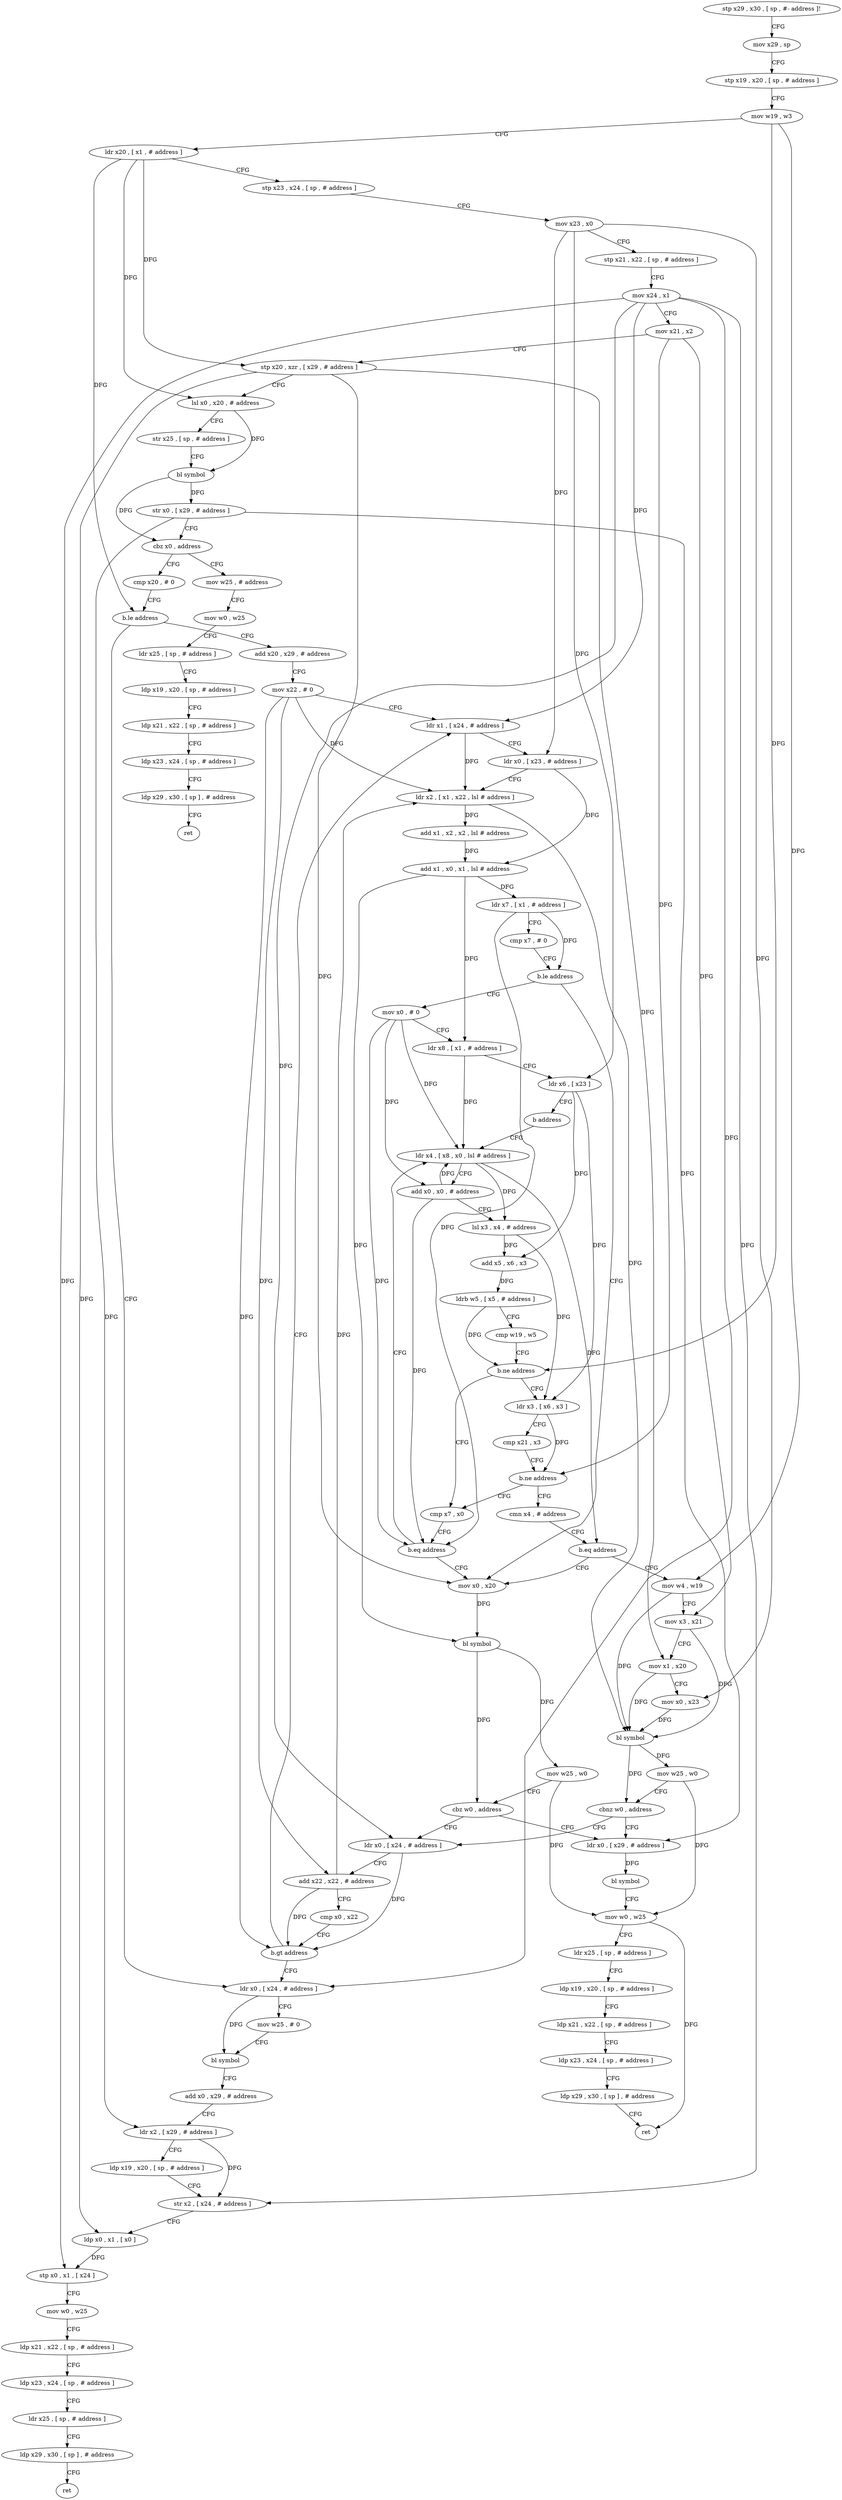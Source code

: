 digraph "func" {
"4245520" [label = "stp x29 , x30 , [ sp , #- address ]!" ]
"4245524" [label = "mov x29 , sp" ]
"4245528" [label = "stp x19 , x20 , [ sp , # address ]" ]
"4245532" [label = "mov w19 , w3" ]
"4245536" [label = "ldr x20 , [ x1 , # address ]" ]
"4245540" [label = "stp x23 , x24 , [ sp , # address ]" ]
"4245544" [label = "mov x23 , x0" ]
"4245548" [label = "stp x21 , x22 , [ sp , # address ]" ]
"4245552" [label = "mov x24 , x1" ]
"4245556" [label = "mov x21 , x2" ]
"4245560" [label = "stp x20 , xzr , [ x29 , # address ]" ]
"4245564" [label = "lsl x0 , x20 , # address" ]
"4245568" [label = "str x25 , [ sp , # address ]" ]
"4245572" [label = "bl symbol" ]
"4245576" [label = "str x0 , [ x29 , # address ]" ]
"4245580" [label = "cbz x0 , address" ]
"4245860" [label = "mov w25 , # address" ]
"4245584" [label = "cmp x20 , # 0" ]
"4245864" [label = "mov w0 , w25" ]
"4245868" [label = "ldr x25 , [ sp , # address ]" ]
"4245872" [label = "ldp x19 , x20 , [ sp , # address ]" ]
"4245876" [label = "ldp x21 , x22 , [ sp , # address ]" ]
"4245880" [label = "ldp x23 , x24 , [ sp , # address ]" ]
"4245884" [label = "ldp x29 , x30 , [ sp ] , # address" ]
"4245888" [label = "ret" ]
"4245588" [label = "b.le address" ]
"4245748" [label = "ldr x0 , [ x24 , # address ]" ]
"4245592" [label = "add x20 , x29 , # address" ]
"4245752" [label = "mov w25 , # 0" ]
"4245756" [label = "bl symbol" ]
"4245760" [label = "add x0 , x29 , # address" ]
"4245764" [label = "ldr x2 , [ x29 , # address ]" ]
"4245768" [label = "ldp x19 , x20 , [ sp , # address ]" ]
"4245772" [label = "str x2 , [ x24 , # address ]" ]
"4245776" [label = "ldp x0 , x1 , [ x0 ]" ]
"4245780" [label = "stp x0 , x1 , [ x24 ]" ]
"4245784" [label = "mov w0 , w25" ]
"4245788" [label = "ldp x21 , x22 , [ sp , # address ]" ]
"4245792" [label = "ldp x23 , x24 , [ sp , # address ]" ]
"4245796" [label = "ldr x25 , [ sp , # address ]" ]
"4245800" [label = "ldp x29 , x30 , [ sp ] , # address" ]
"4245804" [label = "ret" ]
"4245596" [label = "mov x22 , # 0" ]
"4245600" [label = "ldr x1 , [ x24 , # address ]" ]
"4245808" [label = "mov x0 , x20" ]
"4245812" [label = "bl symbol" ]
"4245816" [label = "mov w25 , w0" ]
"4245820" [label = "cbz w0 , address" ]
"4245732" [label = "ldr x0 , [ x24 , # address ]" ]
"4245824" [label = "ldr x0 , [ x29 , # address ]" ]
"4245632" [label = "mov x0 , # 0" ]
"4245636" [label = "ldr x8 , [ x1 , # address ]" ]
"4245640" [label = "ldr x6 , [ x23 ]" ]
"4245644" [label = "b address" ]
"4245656" [label = "ldr x4 , [ x8 , x0 , lsl # address ]" ]
"4245736" [label = "add x22 , x22 , # address" ]
"4245740" [label = "cmp x0 , x22" ]
"4245744" [label = "b.gt address" ]
"4245828" [label = "bl symbol" ]
"4245832" [label = "mov w0 , w25" ]
"4245836" [label = "ldr x25 , [ sp , # address ]" ]
"4245840" [label = "ldp x19 , x20 , [ sp , # address ]" ]
"4245844" [label = "ldp x21 , x22 , [ sp , # address ]" ]
"4245848" [label = "ldp x23 , x24 , [ sp , # address ]" ]
"4245852" [label = "ldp x29 , x30 , [ sp ] , # address" ]
"4245856" [label = "ret" ]
"4245660" [label = "add x0 , x0 , # address" ]
"4245664" [label = "lsl x3 , x4 , # address" ]
"4245668" [label = "add x5 , x6 , x3" ]
"4245672" [label = "ldrb w5 , [ x5 , # address ]" ]
"4245676" [label = "cmp w19 , w5" ]
"4245680" [label = "b.ne address" ]
"4245648" [label = "cmp x7 , x0" ]
"4245684" [label = "ldr x3 , [ x6 , x3 ]" ]
"4245604" [label = "ldr x0 , [ x23 , # address ]" ]
"4245608" [label = "ldr x2 , [ x1 , x22 , lsl # address ]" ]
"4245612" [label = "add x1 , x2 , x2 , lsl # address" ]
"4245616" [label = "add x1 , x0 , x1 , lsl # address" ]
"4245620" [label = "ldr x7 , [ x1 , # address ]" ]
"4245624" [label = "cmp x7 , # 0" ]
"4245628" [label = "b.le address" ]
"4245652" [label = "b.eq address" ]
"4245688" [label = "cmp x21 , x3" ]
"4245692" [label = "b.ne address" ]
"4245696" [label = "cmn x4 , # address" ]
"4245700" [label = "b.eq address" ]
"4245704" [label = "mov w4 , w19" ]
"4245708" [label = "mov x3 , x21" ]
"4245712" [label = "mov x1 , x20" ]
"4245716" [label = "mov x0 , x23" ]
"4245720" [label = "bl symbol" ]
"4245724" [label = "mov w25 , w0" ]
"4245728" [label = "cbnz w0 , address" ]
"4245520" -> "4245524" [ label = "CFG" ]
"4245524" -> "4245528" [ label = "CFG" ]
"4245528" -> "4245532" [ label = "CFG" ]
"4245532" -> "4245536" [ label = "CFG" ]
"4245532" -> "4245680" [ label = "DFG" ]
"4245532" -> "4245704" [ label = "DFG" ]
"4245536" -> "4245540" [ label = "CFG" ]
"4245536" -> "4245560" [ label = "DFG" ]
"4245536" -> "4245564" [ label = "DFG" ]
"4245536" -> "4245588" [ label = "DFG" ]
"4245540" -> "4245544" [ label = "CFG" ]
"4245544" -> "4245548" [ label = "CFG" ]
"4245544" -> "4245604" [ label = "DFG" ]
"4245544" -> "4245640" [ label = "DFG" ]
"4245544" -> "4245716" [ label = "DFG" ]
"4245548" -> "4245552" [ label = "CFG" ]
"4245552" -> "4245556" [ label = "CFG" ]
"4245552" -> "4245748" [ label = "DFG" ]
"4245552" -> "4245772" [ label = "DFG" ]
"4245552" -> "4245780" [ label = "DFG" ]
"4245552" -> "4245600" [ label = "DFG" ]
"4245552" -> "4245732" [ label = "DFG" ]
"4245556" -> "4245560" [ label = "CFG" ]
"4245556" -> "4245692" [ label = "DFG" ]
"4245556" -> "4245708" [ label = "DFG" ]
"4245560" -> "4245564" [ label = "CFG" ]
"4245560" -> "4245776" [ label = "DFG" ]
"4245560" -> "4245808" [ label = "DFG" ]
"4245560" -> "4245712" [ label = "DFG" ]
"4245564" -> "4245568" [ label = "CFG" ]
"4245564" -> "4245572" [ label = "DFG" ]
"4245568" -> "4245572" [ label = "CFG" ]
"4245572" -> "4245576" [ label = "DFG" ]
"4245572" -> "4245580" [ label = "DFG" ]
"4245576" -> "4245580" [ label = "CFG" ]
"4245576" -> "4245764" [ label = "DFG" ]
"4245576" -> "4245824" [ label = "DFG" ]
"4245580" -> "4245860" [ label = "CFG" ]
"4245580" -> "4245584" [ label = "CFG" ]
"4245860" -> "4245864" [ label = "CFG" ]
"4245584" -> "4245588" [ label = "CFG" ]
"4245864" -> "4245868" [ label = "CFG" ]
"4245868" -> "4245872" [ label = "CFG" ]
"4245872" -> "4245876" [ label = "CFG" ]
"4245876" -> "4245880" [ label = "CFG" ]
"4245880" -> "4245884" [ label = "CFG" ]
"4245884" -> "4245888" [ label = "CFG" ]
"4245588" -> "4245748" [ label = "CFG" ]
"4245588" -> "4245592" [ label = "CFG" ]
"4245748" -> "4245752" [ label = "CFG" ]
"4245748" -> "4245756" [ label = "DFG" ]
"4245592" -> "4245596" [ label = "CFG" ]
"4245752" -> "4245756" [ label = "CFG" ]
"4245756" -> "4245760" [ label = "CFG" ]
"4245760" -> "4245764" [ label = "CFG" ]
"4245764" -> "4245768" [ label = "CFG" ]
"4245764" -> "4245772" [ label = "DFG" ]
"4245768" -> "4245772" [ label = "CFG" ]
"4245772" -> "4245776" [ label = "CFG" ]
"4245776" -> "4245780" [ label = "DFG" ]
"4245780" -> "4245784" [ label = "CFG" ]
"4245784" -> "4245788" [ label = "CFG" ]
"4245788" -> "4245792" [ label = "CFG" ]
"4245792" -> "4245796" [ label = "CFG" ]
"4245796" -> "4245800" [ label = "CFG" ]
"4245800" -> "4245804" [ label = "CFG" ]
"4245596" -> "4245600" [ label = "CFG" ]
"4245596" -> "4245608" [ label = "DFG" ]
"4245596" -> "4245736" [ label = "DFG" ]
"4245596" -> "4245744" [ label = "DFG" ]
"4245600" -> "4245604" [ label = "CFG" ]
"4245600" -> "4245608" [ label = "DFG" ]
"4245808" -> "4245812" [ label = "DFG" ]
"4245812" -> "4245816" [ label = "DFG" ]
"4245812" -> "4245820" [ label = "DFG" ]
"4245816" -> "4245820" [ label = "CFG" ]
"4245816" -> "4245832" [ label = "DFG" ]
"4245820" -> "4245732" [ label = "CFG" ]
"4245820" -> "4245824" [ label = "CFG" ]
"4245732" -> "4245736" [ label = "CFG" ]
"4245732" -> "4245744" [ label = "DFG" ]
"4245824" -> "4245828" [ label = "DFG" ]
"4245632" -> "4245636" [ label = "CFG" ]
"4245632" -> "4245656" [ label = "DFG" ]
"4245632" -> "4245660" [ label = "DFG" ]
"4245632" -> "4245652" [ label = "DFG" ]
"4245636" -> "4245640" [ label = "CFG" ]
"4245636" -> "4245656" [ label = "DFG" ]
"4245640" -> "4245644" [ label = "CFG" ]
"4245640" -> "4245668" [ label = "DFG" ]
"4245640" -> "4245684" [ label = "DFG" ]
"4245644" -> "4245656" [ label = "CFG" ]
"4245656" -> "4245660" [ label = "CFG" ]
"4245656" -> "4245664" [ label = "DFG" ]
"4245656" -> "4245700" [ label = "DFG" ]
"4245736" -> "4245740" [ label = "CFG" ]
"4245736" -> "4245608" [ label = "DFG" ]
"4245736" -> "4245744" [ label = "DFG" ]
"4245740" -> "4245744" [ label = "CFG" ]
"4245744" -> "4245600" [ label = "CFG" ]
"4245744" -> "4245748" [ label = "CFG" ]
"4245828" -> "4245832" [ label = "CFG" ]
"4245832" -> "4245836" [ label = "CFG" ]
"4245832" -> "4245856" [ label = "DFG" ]
"4245836" -> "4245840" [ label = "CFG" ]
"4245840" -> "4245844" [ label = "CFG" ]
"4245844" -> "4245848" [ label = "CFG" ]
"4245848" -> "4245852" [ label = "CFG" ]
"4245852" -> "4245856" [ label = "CFG" ]
"4245660" -> "4245664" [ label = "CFG" ]
"4245660" -> "4245656" [ label = "DFG" ]
"4245660" -> "4245652" [ label = "DFG" ]
"4245664" -> "4245668" [ label = "DFG" ]
"4245664" -> "4245684" [ label = "DFG" ]
"4245668" -> "4245672" [ label = "DFG" ]
"4245672" -> "4245676" [ label = "CFG" ]
"4245672" -> "4245680" [ label = "DFG" ]
"4245676" -> "4245680" [ label = "CFG" ]
"4245680" -> "4245648" [ label = "CFG" ]
"4245680" -> "4245684" [ label = "CFG" ]
"4245648" -> "4245652" [ label = "CFG" ]
"4245684" -> "4245688" [ label = "CFG" ]
"4245684" -> "4245692" [ label = "DFG" ]
"4245604" -> "4245608" [ label = "CFG" ]
"4245604" -> "4245616" [ label = "DFG" ]
"4245608" -> "4245612" [ label = "DFG" ]
"4245608" -> "4245720" [ label = "DFG" ]
"4245612" -> "4245616" [ label = "DFG" ]
"4245616" -> "4245620" [ label = "DFG" ]
"4245616" -> "4245812" [ label = "DFG" ]
"4245616" -> "4245636" [ label = "DFG" ]
"4245620" -> "4245624" [ label = "CFG" ]
"4245620" -> "4245628" [ label = "DFG" ]
"4245620" -> "4245652" [ label = "DFG" ]
"4245624" -> "4245628" [ label = "CFG" ]
"4245628" -> "4245808" [ label = "CFG" ]
"4245628" -> "4245632" [ label = "CFG" ]
"4245652" -> "4245808" [ label = "CFG" ]
"4245652" -> "4245656" [ label = "CFG" ]
"4245688" -> "4245692" [ label = "CFG" ]
"4245692" -> "4245648" [ label = "CFG" ]
"4245692" -> "4245696" [ label = "CFG" ]
"4245696" -> "4245700" [ label = "CFG" ]
"4245700" -> "4245808" [ label = "CFG" ]
"4245700" -> "4245704" [ label = "CFG" ]
"4245704" -> "4245708" [ label = "CFG" ]
"4245704" -> "4245720" [ label = "DFG" ]
"4245708" -> "4245712" [ label = "CFG" ]
"4245708" -> "4245720" [ label = "DFG" ]
"4245712" -> "4245716" [ label = "CFG" ]
"4245712" -> "4245720" [ label = "DFG" ]
"4245716" -> "4245720" [ label = "DFG" ]
"4245720" -> "4245724" [ label = "DFG" ]
"4245720" -> "4245728" [ label = "DFG" ]
"4245724" -> "4245728" [ label = "CFG" ]
"4245724" -> "4245832" [ label = "DFG" ]
"4245728" -> "4245824" [ label = "CFG" ]
"4245728" -> "4245732" [ label = "CFG" ]
}
